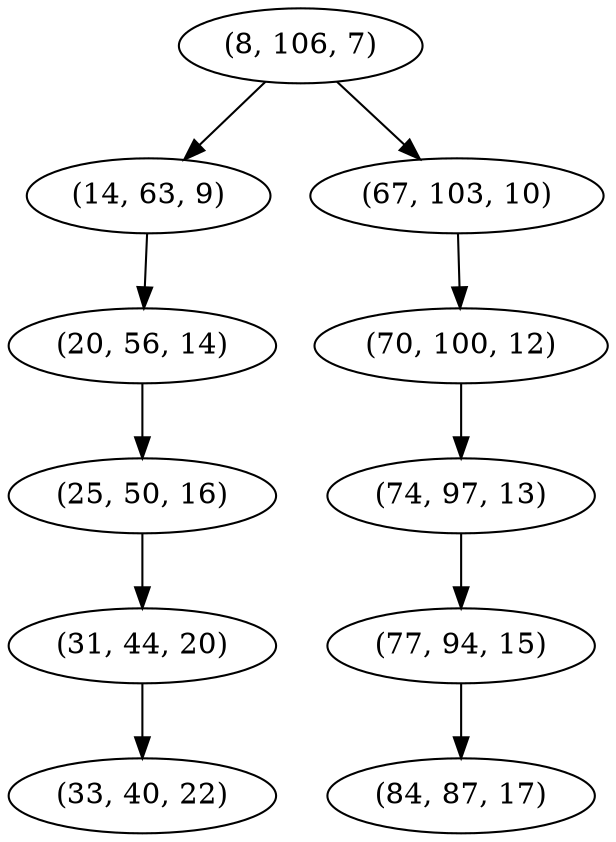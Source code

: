 digraph tree {
    "(8, 106, 7)";
    "(14, 63, 9)";
    "(20, 56, 14)";
    "(25, 50, 16)";
    "(31, 44, 20)";
    "(33, 40, 22)";
    "(67, 103, 10)";
    "(70, 100, 12)";
    "(74, 97, 13)";
    "(77, 94, 15)";
    "(84, 87, 17)";
    "(8, 106, 7)" -> "(14, 63, 9)";
    "(8, 106, 7)" -> "(67, 103, 10)";
    "(14, 63, 9)" -> "(20, 56, 14)";
    "(20, 56, 14)" -> "(25, 50, 16)";
    "(25, 50, 16)" -> "(31, 44, 20)";
    "(31, 44, 20)" -> "(33, 40, 22)";
    "(67, 103, 10)" -> "(70, 100, 12)";
    "(70, 100, 12)" -> "(74, 97, 13)";
    "(74, 97, 13)" -> "(77, 94, 15)";
    "(77, 94, 15)" -> "(84, 87, 17)";
}
